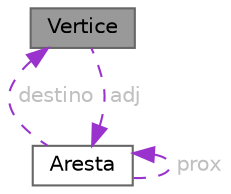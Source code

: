 digraph "Vertice"
{
 // LATEX_PDF_SIZE
  bgcolor="transparent";
  edge [fontname=Helvetica,fontsize=10,labelfontname=Helvetica,labelfontsize=10];
  node [fontname=Helvetica,fontsize=10,shape=box,height=0.2,width=0.4];
  Node1 [id="Node000001",label="Vertice",height=0.2,width=0.4,color="gray40", fillcolor="grey60", style="filled", fontcolor="black",tooltip="Representa uma antena no grafo, com posicao, frequencia e ligacoes."];
  Node2 -> Node1 [id="edge1_Node000001_Node000002",dir="back",color="darkorchid3",style="dashed",tooltip=" ",label=" adj",fontcolor="grey" ];
  Node2 [id="Node000002",label="Aresta",height=0.2,width=0.4,color="gray40", fillcolor="white", style="filled",URL="$structAresta.html",tooltip="Representa uma ligacao entre duas antenas com a mesma frequ�ncia."];
  Node1 -> Node2 [id="edge2_Node000002_Node000001",dir="back",color="darkorchid3",style="dashed",tooltip=" ",label=" destino",fontcolor="grey" ];
  Node2 -> Node2 [id="edge3_Node000002_Node000002",dir="back",color="darkorchid3",style="dashed",tooltip=" ",label=" prox",fontcolor="grey" ];
}
